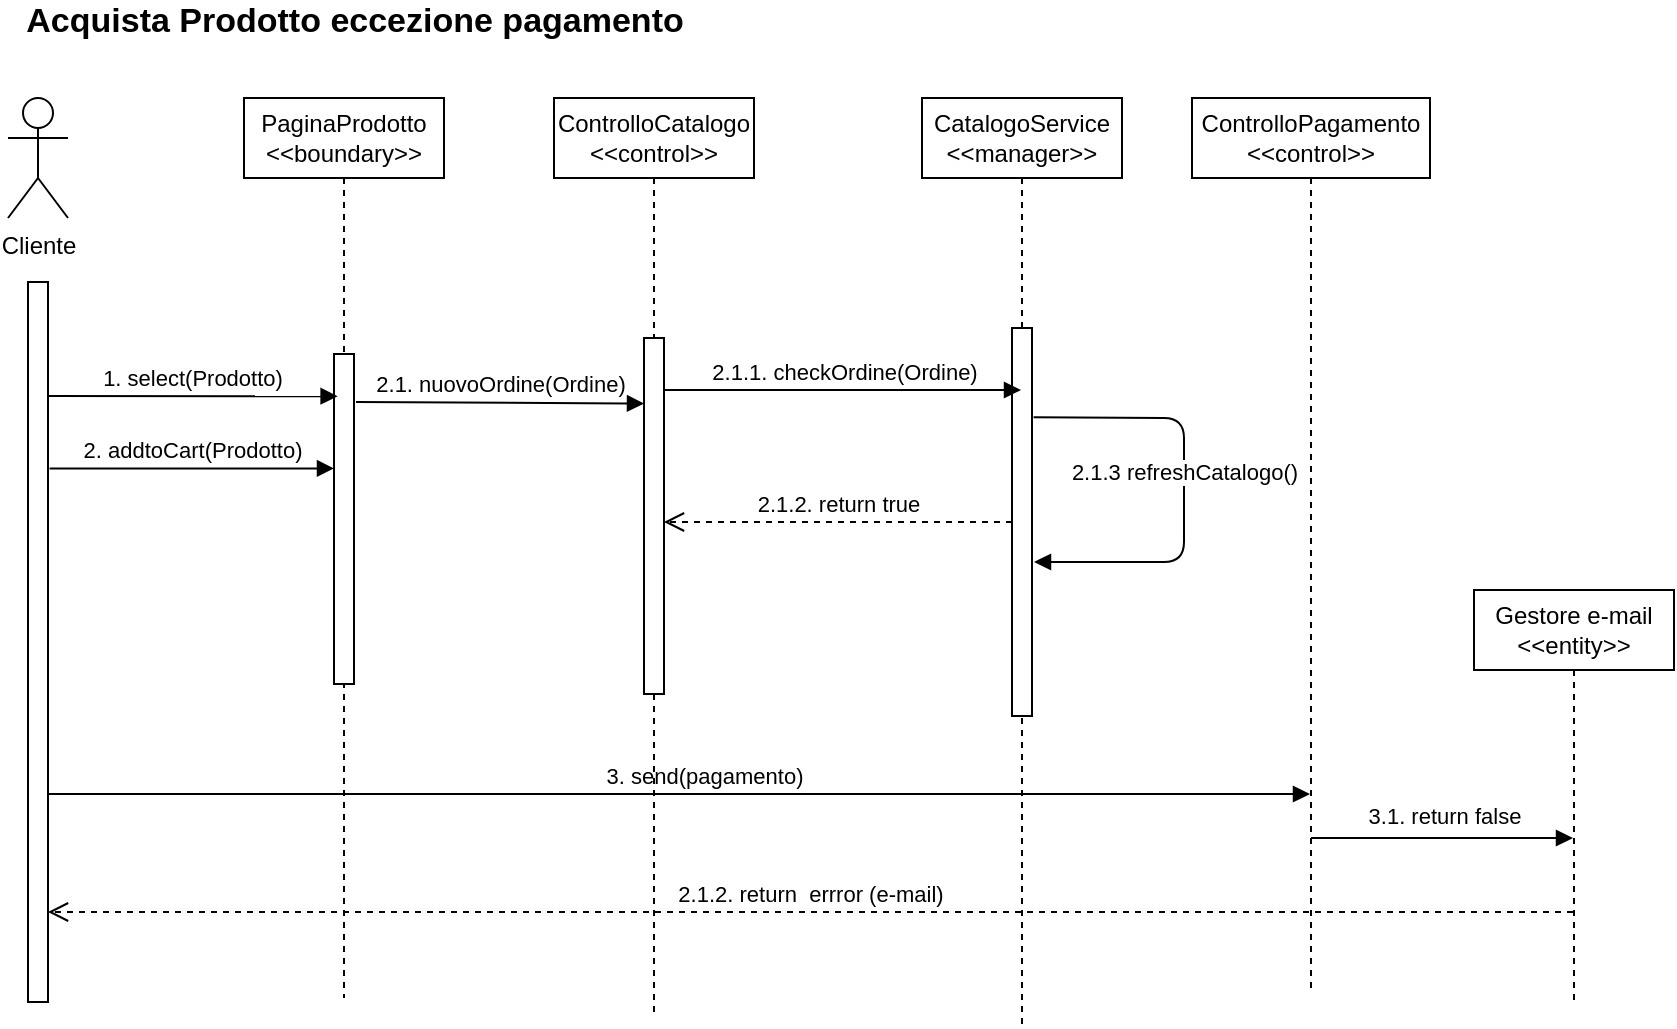 <mxfile version="14.0.1" type="device"><diagram id="CPH47KECXvhTfNNSE-Q7" name="Pagina-1"><mxGraphModel dx="1036" dy="490" grid="0" gridSize="10" guides="1" tooltips="1" connect="1" arrows="1" fold="1" page="1" pageScale="1" pageWidth="827" pageHeight="1169" math="0" shadow="0"><root><mxCell id="0"/><mxCell id="1" parent="0"/><mxCell id="8dTpcwnc9JdouEeZHVH_-1" value="Cliente" style="shape=umlActor;verticalLabelPosition=bottom;verticalAlign=top;html=1;outlineConnect=0;" parent="1" vertex="1"><mxGeometry x="20" y="70" width="30" height="60" as="geometry"/></mxCell><mxCell id="8dTpcwnc9JdouEeZHVH_-3" value="" style="html=1;points=[];perimeter=orthogonalPerimeter;" parent="1" vertex="1"><mxGeometry x="30" y="162" width="10" height="360" as="geometry"/></mxCell><mxCell id="8dTpcwnc9JdouEeZHVH_-4" value="PaginaProdotto&lt;br&gt;&amp;lt;&amp;lt;boundary&amp;gt;&amp;gt;" style="shape=umlLifeline;perimeter=lifelinePerimeter;whiteSpace=wrap;html=1;container=1;collapsible=0;recursiveResize=0;outlineConnect=0;" parent="1" vertex="1"><mxGeometry x="138" y="70" width="100" height="450" as="geometry"/></mxCell><mxCell id="8dTpcwnc9JdouEeZHVH_-6" value="" style="html=1;points=[];perimeter=orthogonalPerimeter;" parent="8dTpcwnc9JdouEeZHVH_-4" vertex="1"><mxGeometry x="45" y="128" width="10" height="165" as="geometry"/></mxCell><mxCell id="8dTpcwnc9JdouEeZHVH_-5" value="1. select(Prodotto)" style="html=1;verticalAlign=bottom;endArrow=block;entryX=0.18;entryY=0.128;entryDx=0;entryDy=0;entryPerimeter=0;" parent="1" target="8dTpcwnc9JdouEeZHVH_-6" edge="1"><mxGeometry width="80" relative="1" as="geometry"><mxPoint x="40" y="219" as="sourcePoint"/><mxPoint x="180" y="219" as="targetPoint"/></mxGeometry></mxCell><mxCell id="8dTpcwnc9JdouEeZHVH_-7" value="3. send(pagamento)" style="html=1;verticalAlign=bottom;endArrow=block;" parent="1" edge="1"><mxGeometry x="0.038" width="80" relative="1" as="geometry"><mxPoint x="40" y="418" as="sourcePoint"/><mxPoint x="671" y="418" as="targetPoint"/><mxPoint as="offset"/></mxGeometry></mxCell><mxCell id="8dTpcwnc9JdouEeZHVH_-8" value="ControlloPagamento&lt;br&gt;&amp;lt;&amp;lt;control&amp;gt;&amp;gt;" style="shape=umlLifeline;perimeter=lifelinePerimeter;whiteSpace=wrap;html=1;container=1;collapsible=0;recursiveResize=0;outlineConnect=0;" parent="1" vertex="1"><mxGeometry x="612" y="70" width="119" height="448" as="geometry"/></mxCell><mxCell id="8dTpcwnc9JdouEeZHVH_-10" value="2. addtoCart(Prodotto)" style="html=1;verticalAlign=bottom;endArrow=block;exitX=1.08;exitY=0.259;exitDx=0;exitDy=0;exitPerimeter=0;" parent="1" source="8dTpcwnc9JdouEeZHVH_-3" edge="1" target="8dTpcwnc9JdouEeZHVH_-6"><mxGeometry width="80" relative="1" as="geometry"><mxPoint x="374" y="364" as="sourcePoint"/><mxPoint x="140" y="255" as="targetPoint"/></mxGeometry></mxCell><mxCell id="8dTpcwnc9JdouEeZHVH_-11" value="ControlloCatalogo&lt;br&gt;&amp;lt;&amp;lt;control&amp;gt;&amp;gt;" style="shape=umlLifeline;perimeter=lifelinePerimeter;whiteSpace=wrap;html=1;container=1;collapsible=0;recursiveResize=0;outlineConnect=0;" parent="1" vertex="1"><mxGeometry x="293" y="70" width="100" height="458" as="geometry"/></mxCell><mxCell id="8dTpcwnc9JdouEeZHVH_-12" value="" style="html=1;points=[];perimeter=orthogonalPerimeter;" parent="8dTpcwnc9JdouEeZHVH_-11" vertex="1"><mxGeometry x="45" y="120" width="10" height="178" as="geometry"/></mxCell><mxCell id="8dTpcwnc9JdouEeZHVH_-13" value="2.1. nuovoOrdine(Ordine)" style="html=1;verticalAlign=bottom;endArrow=block;entryX=0;entryY=0.184;entryDx=0;entryDy=0;entryPerimeter=0;" parent="1" target="8dTpcwnc9JdouEeZHVH_-12" edge="1"><mxGeometry width="80" relative="1" as="geometry"><mxPoint x="194" y="222" as="sourcePoint"/><mxPoint x="335" y="222" as="targetPoint"/></mxGeometry></mxCell><mxCell id="8dTpcwnc9JdouEeZHVH_-14" value="CatalogoService&lt;br&gt;&amp;lt;&amp;lt;manager&amp;gt;&amp;gt;" style="shape=umlLifeline;perimeter=lifelinePerimeter;whiteSpace=wrap;html=1;container=1;collapsible=0;recursiveResize=0;outlineConnect=0;" parent="1" vertex="1"><mxGeometry x="477" y="70" width="100" height="464" as="geometry"/></mxCell><mxCell id="8dTpcwnc9JdouEeZHVH_-15" value="" style="html=1;points=[];perimeter=orthogonalPerimeter;" parent="8dTpcwnc9JdouEeZHVH_-14" vertex="1"><mxGeometry x="45" y="115" width="10" height="194" as="geometry"/></mxCell><mxCell id="8dTpcwnc9JdouEeZHVH_-18" value="2.1.3 refreshCatalogo()" style="html=1;verticalAlign=bottom;endArrow=block;exitX=1.08;exitY=0.23;exitDx=0;exitDy=0;exitPerimeter=0;" parent="8dTpcwnc9JdouEeZHVH_-14" source="8dTpcwnc9JdouEeZHVH_-15" edge="1"><mxGeometry width="80" relative="1" as="geometry"><mxPoint x="-103" y="279" as="sourcePoint"/><mxPoint x="56" y="232" as="targetPoint"/><Array as="points"><mxPoint x="131" y="160"/><mxPoint x="131" y="232"/></Array></mxGeometry></mxCell><mxCell id="8dTpcwnc9JdouEeZHVH_-16" value="2.1.1. checkOrdine(Ordine)" style="html=1;verticalAlign=bottom;endArrow=block;" parent="1" edge="1"><mxGeometry width="80" relative="1" as="geometry"><mxPoint x="348" y="216" as="sourcePoint"/><mxPoint x="526.5" y="216" as="targetPoint"/></mxGeometry></mxCell><mxCell id="8dTpcwnc9JdouEeZHVH_-17" value="2.1.2. return true" style="html=1;verticalAlign=bottom;endArrow=open;dashed=1;endSize=8;" parent="1" edge="1" target="8dTpcwnc9JdouEeZHVH_-12" source="8dTpcwnc9JdouEeZHVH_-15"><mxGeometry relative="1" as="geometry"><mxPoint x="501" y="274" as="sourcePoint"/><mxPoint x="370" y="274" as="targetPoint"/></mxGeometry></mxCell><mxCell id="8dTpcwnc9JdouEeZHVH_-19" value="&lt;b&gt;&lt;font style=&quot;font-size: 17px&quot;&gt;Acquista Prodotto eccezione pagamento&lt;/font&gt;&lt;/b&gt;" style="text;html=1;align=center;verticalAlign=middle;resizable=0;points=[];autosize=1;" parent="1" vertex="1"><mxGeometry x="23" y="22" width="339" height="19" as="geometry"/></mxCell><mxCell id="8dTpcwnc9JdouEeZHVH_-20" value="Gestore e-mail&lt;br&gt;&amp;lt;&amp;lt;entity&amp;gt;&amp;gt;" style="shape=umlLifeline;perimeter=lifelinePerimeter;whiteSpace=wrap;html=1;container=1;collapsible=0;recursiveResize=0;outlineConnect=0;" parent="1" vertex="1"><mxGeometry x="753" y="316" width="100" height="206" as="geometry"/></mxCell><mxCell id="ZysUqM6I4GjYIk-5a3-K-1" value="" style="html=1;verticalAlign=bottom;endArrow=block;" edge="1" parent="1"><mxGeometry width="80" relative="1" as="geometry"><mxPoint x="671.524" y="440" as="sourcePoint"/><mxPoint x="802.5" y="440" as="targetPoint"/></mxGeometry></mxCell><mxCell id="ZysUqM6I4GjYIk-5a3-K-2" value="&lt;span style=&quot;font-size: 11px ; background-color: rgb(255 , 255 , 255)&quot;&gt;3.1. return false&lt;/span&gt;" style="text;html=1;align=center;verticalAlign=middle;resizable=0;points=[];autosize=1;" vertex="1" parent="1"><mxGeometry x="695" y="420" width="86" height="18" as="geometry"/></mxCell><mxCell id="ZysUqM6I4GjYIk-5a3-K-3" value="2.1.2. return&amp;nbsp; errror (e-mail)" style="html=1;verticalAlign=bottom;endArrow=open;dashed=1;endSize=8;" edge="1" parent="1"><mxGeometry relative="1" as="geometry"><mxPoint x="802.5" y="477" as="sourcePoint"/><mxPoint x="40" y="477" as="targetPoint"/></mxGeometry></mxCell></root></mxGraphModel></diagram></mxfile>